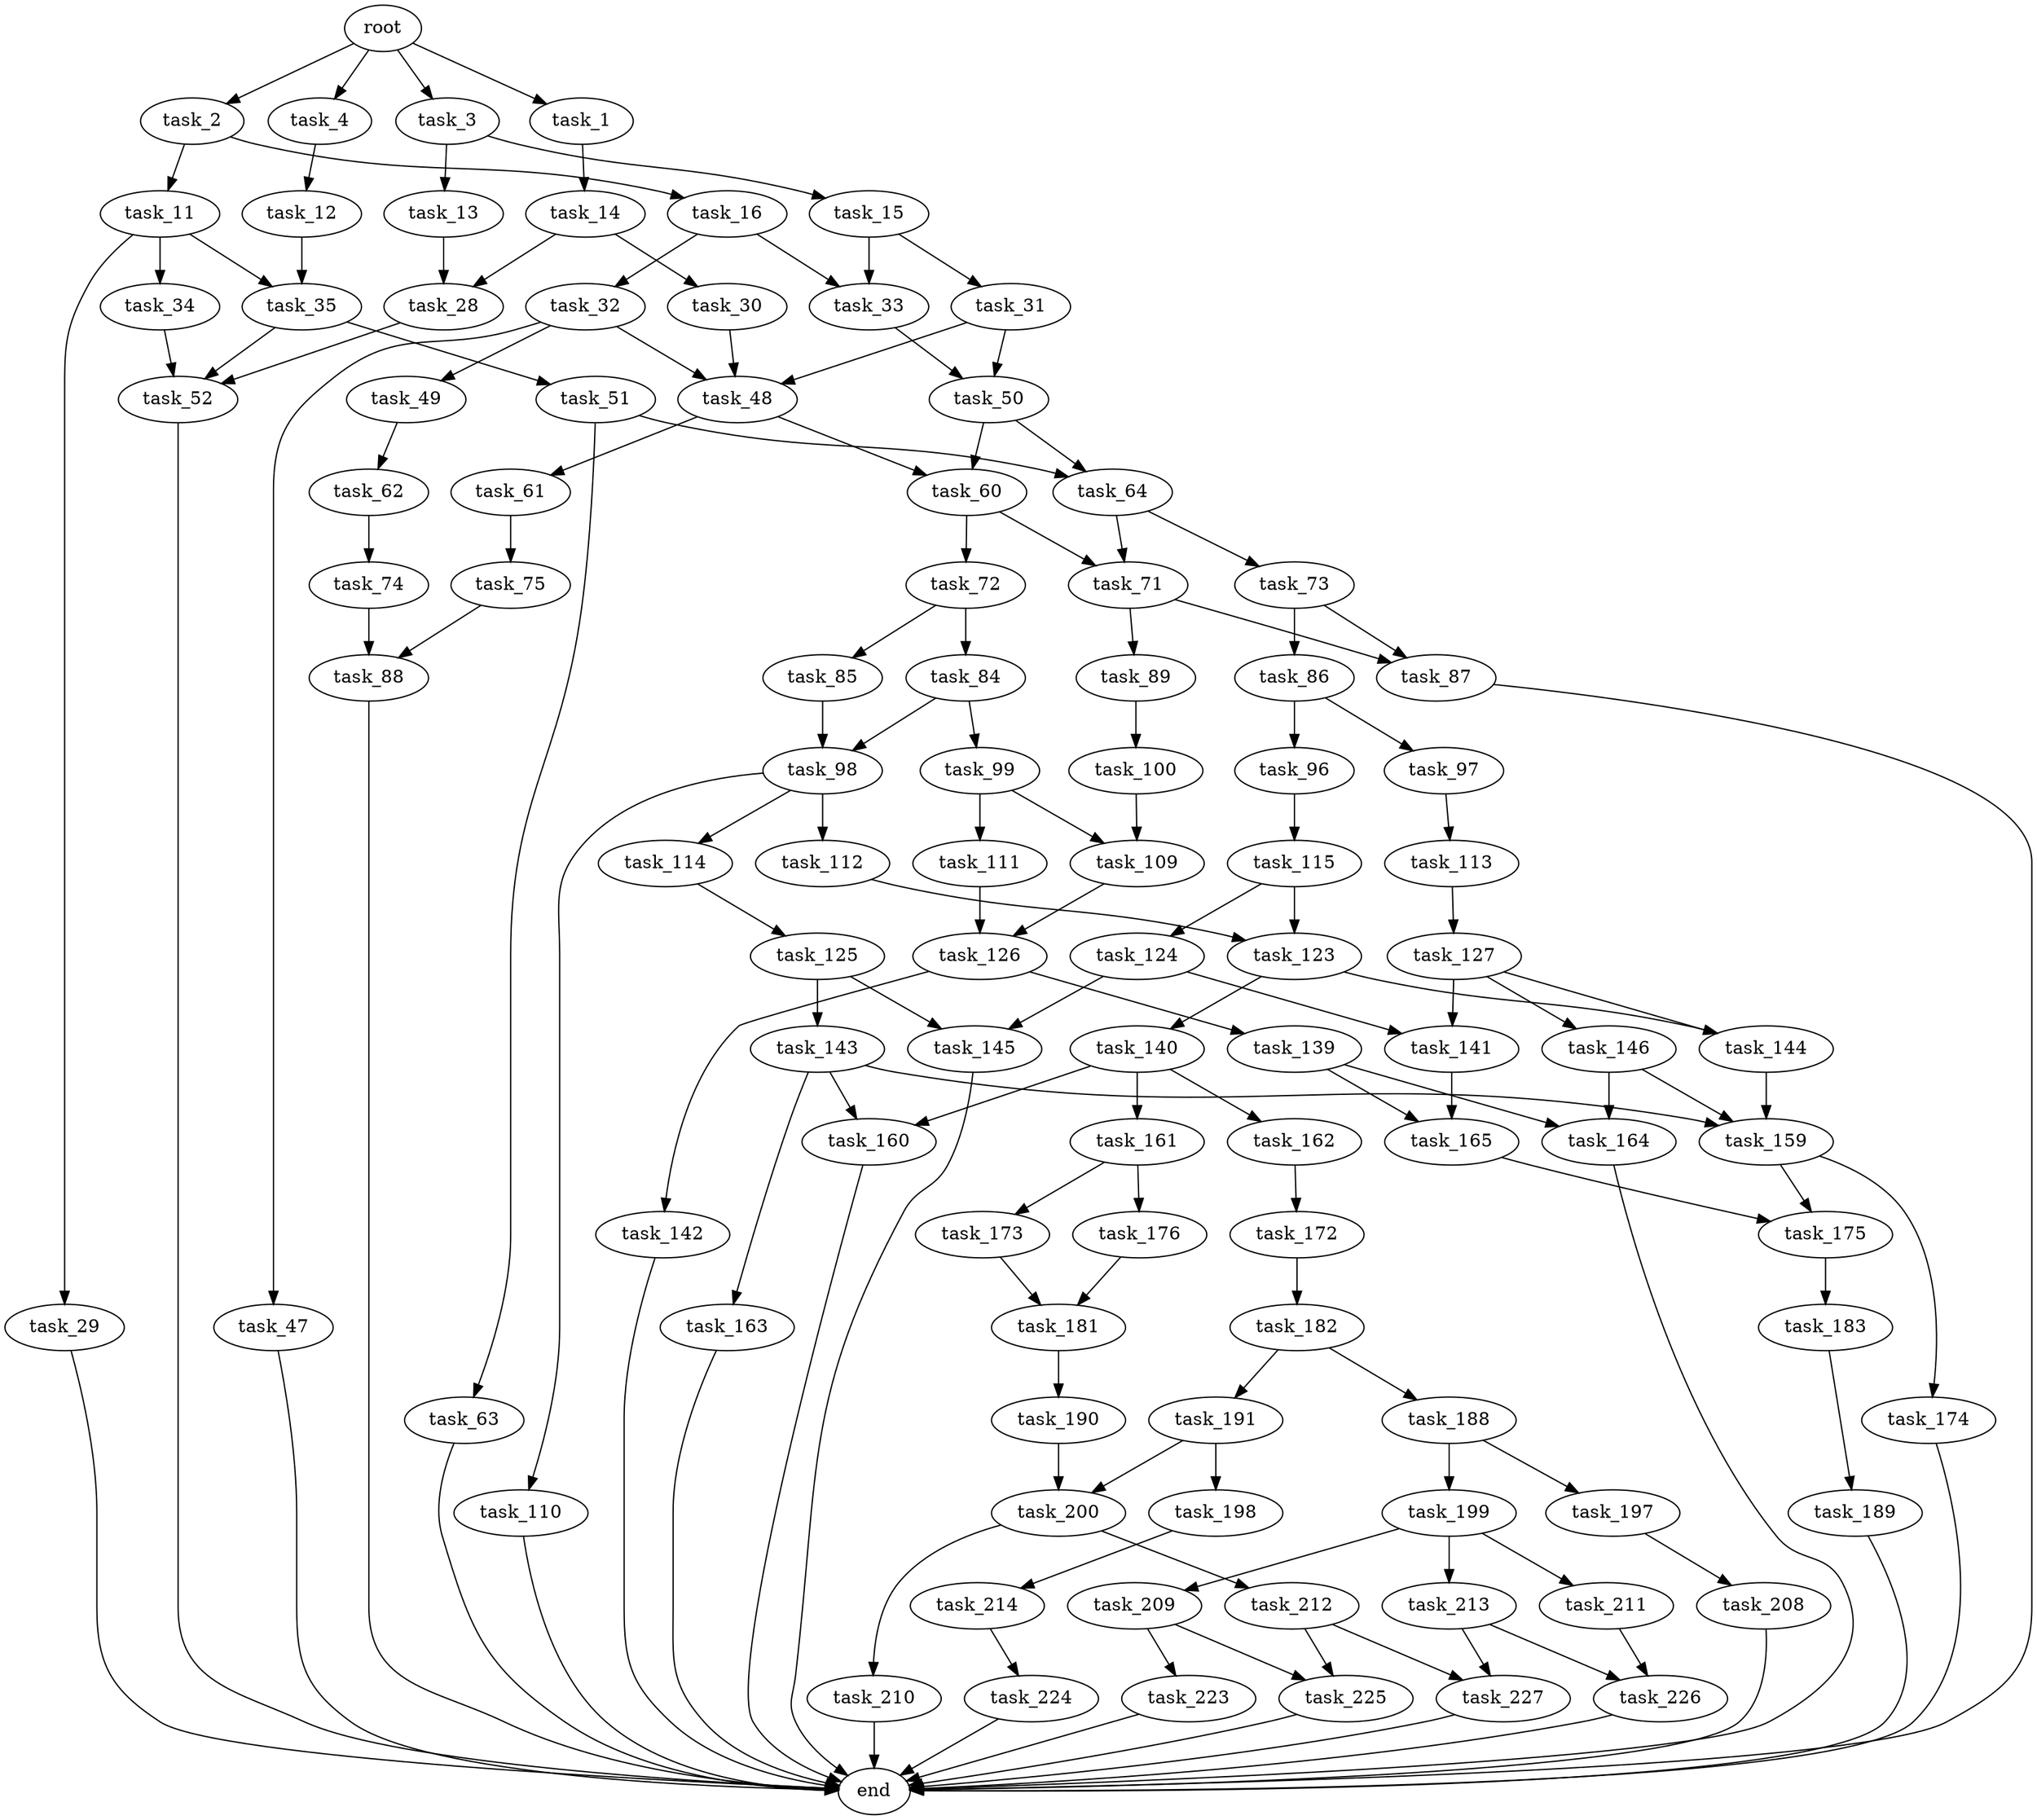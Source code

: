 digraph G {
  root [size="0.000000"];
  task_1 [size="230949188443.000000"];
  task_2 [size="547141764977.000000"];
  task_3 [size="36670823964.000000"];
  task_4 [size="549755813888.000000"];
  task_14 [size="18556128524.000000"];
  task_11 [size="57511558465.000000"];
  task_16 [size="13880122596.000000"];
  task_13 [size="428330577747.000000"];
  task_15 [size="73020521902.000000"];
  task_12 [size="296939592803.000000"];
  task_29 [size="191641871844.000000"];
  task_34 [size="516434492496.000000"];
  task_35 [size="134217728000.000000"];
  task_28 [size="231928233984.000000"];
  task_30 [size="95397717142.000000"];
  task_31 [size="486745000095.000000"];
  task_33 [size="603803534324.000000"];
  task_32 [size="782757789696.000000"];
  task_52 [size="2582201700.000000"];
  end [size="0.000000"];
  task_48 [size="3289470974.000000"];
  task_50 [size="246358118656.000000"];
  task_47 [size="22373624301.000000"];
  task_49 [size="400704168394.000000"];
  task_51 [size="68719476736.000000"];
  task_60 [size="961449194.000000"];
  task_61 [size="88323876252.000000"];
  task_62 [size="4301665161.000000"];
  task_64 [size="446135481637.000000"];
  task_63 [size="26585940804.000000"];
  task_71 [size="8889181926.000000"];
  task_72 [size="134217728000.000000"];
  task_75 [size="88104823769.000000"];
  task_74 [size="456758653047.000000"];
  task_73 [size="782757789696.000000"];
  task_87 [size="431207686147.000000"];
  task_89 [size="2932511386.000000"];
  task_84 [size="91146574704.000000"];
  task_85 [size="609657059428.000000"];
  task_86 [size="10831705977.000000"];
  task_88 [size="231928233984.000000"];
  task_98 [size="18982582686.000000"];
  task_99 [size="721073407399.000000"];
  task_96 [size="188619249042.000000"];
  task_97 [size="549755813888.000000"];
  task_100 [size="1073741824000.000000"];
  task_115 [size="12927394922.000000"];
  task_113 [size="68719476736.000000"];
  task_110 [size="6887206442.000000"];
  task_112 [size="127615455852.000000"];
  task_114 [size="8589934592.000000"];
  task_109 [size="368293445632.000000"];
  task_111 [size="134217728000.000000"];
  task_126 [size="782757789696.000000"];
  task_123 [size="135297699036.000000"];
  task_127 [size="42949954137.000000"];
  task_125 [size="134217728000.000000"];
  task_124 [size="7206038286.000000"];
  task_140 [size="41960192311.000000"];
  task_144 [size="231928233984.000000"];
  task_141 [size="109944390972.000000"];
  task_145 [size="331552214188.000000"];
  task_143 [size="198783324882.000000"];
  task_139 [size="17851677792.000000"];
  task_142 [size="368293445632.000000"];
  task_146 [size="28991029248.000000"];
  task_164 [size="208437206196.000000"];
  task_165 [size="549755813888.000000"];
  task_160 [size="12183443930.000000"];
  task_161 [size="368293445632.000000"];
  task_162 [size="51424085193.000000"];
  task_159 [size="8589934592.000000"];
  task_163 [size="299304312320.000000"];
  task_174 [size="8589934592.000000"];
  task_175 [size="337320350380.000000"];
  task_173 [size="4858990796.000000"];
  task_176 [size="41157501102.000000"];
  task_172 [size="28991029248.000000"];
  task_182 [size="549755813888.000000"];
  task_181 [size="23661021241.000000"];
  task_183 [size="31054157997.000000"];
  task_190 [size="14624475313.000000"];
  task_188 [size="1716275351.000000"];
  task_191 [size="72362096040.000000"];
  task_189 [size="5028938524.000000"];
  task_197 [size="134217728000.000000"];
  task_199 [size="8061716706.000000"];
  task_200 [size="1073741824000.000000"];
  task_198 [size="3223557204.000000"];
  task_208 [size="36934766297.000000"];
  task_214 [size="2110810541.000000"];
  task_209 [size="8747718826.000000"];
  task_211 [size="1073741824000.000000"];
  task_213 [size="7318413036.000000"];
  task_210 [size="5089065867.000000"];
  task_212 [size="78899452688.000000"];
  task_223 [size="68719476736.000000"];
  task_225 [size="231928233984.000000"];
  task_226 [size="9234833645.000000"];
  task_227 [size="7460547484.000000"];
  task_224 [size="285610368905.000000"];

  root -> task_1 [size="1.000000"];
  root -> task_2 [size="1.000000"];
  root -> task_3 [size="1.000000"];
  root -> task_4 [size="1.000000"];
  task_1 -> task_14 [size="209715200.000000"];
  task_2 -> task_11 [size="838860800.000000"];
  task_2 -> task_16 [size="838860800.000000"];
  task_3 -> task_13 [size="679477248.000000"];
  task_3 -> task_15 [size="679477248.000000"];
  task_4 -> task_12 [size="536870912.000000"];
  task_14 -> task_28 [size="411041792.000000"];
  task_14 -> task_30 [size="411041792.000000"];
  task_11 -> task_29 [size="75497472.000000"];
  task_11 -> task_34 [size="75497472.000000"];
  task_11 -> task_35 [size="75497472.000000"];
  task_16 -> task_32 [size="536870912.000000"];
  task_16 -> task_33 [size="536870912.000000"];
  task_13 -> task_28 [size="301989888.000000"];
  task_15 -> task_31 [size="209715200.000000"];
  task_15 -> task_33 [size="209715200.000000"];
  task_12 -> task_35 [size="411041792.000000"];
  task_29 -> end [size="1.000000"];
  task_34 -> task_52 [size="536870912.000000"];
  task_35 -> task_51 [size="209715200.000000"];
  task_35 -> task_52 [size="209715200.000000"];
  task_28 -> task_52 [size="301989888.000000"];
  task_30 -> task_48 [size="75497472.000000"];
  task_31 -> task_48 [size="411041792.000000"];
  task_31 -> task_50 [size="411041792.000000"];
  task_33 -> task_50 [size="838860800.000000"];
  task_32 -> task_47 [size="679477248.000000"];
  task_32 -> task_48 [size="679477248.000000"];
  task_32 -> task_49 [size="679477248.000000"];
  task_52 -> end [size="1.000000"];
  task_48 -> task_60 [size="411041792.000000"];
  task_48 -> task_61 [size="411041792.000000"];
  task_50 -> task_60 [size="536870912.000000"];
  task_50 -> task_64 [size="536870912.000000"];
  task_47 -> end [size="1.000000"];
  task_49 -> task_62 [size="838860800.000000"];
  task_51 -> task_63 [size="134217728.000000"];
  task_51 -> task_64 [size="134217728.000000"];
  task_60 -> task_71 [size="75497472.000000"];
  task_60 -> task_72 [size="75497472.000000"];
  task_61 -> task_75 [size="134217728.000000"];
  task_62 -> task_74 [size="75497472.000000"];
  task_64 -> task_71 [size="411041792.000000"];
  task_64 -> task_73 [size="411041792.000000"];
  task_63 -> end [size="1.000000"];
  task_71 -> task_87 [size="411041792.000000"];
  task_71 -> task_89 [size="411041792.000000"];
  task_72 -> task_84 [size="209715200.000000"];
  task_72 -> task_85 [size="209715200.000000"];
  task_75 -> task_88 [size="75497472.000000"];
  task_74 -> task_88 [size="411041792.000000"];
  task_73 -> task_86 [size="679477248.000000"];
  task_73 -> task_87 [size="679477248.000000"];
  task_87 -> end [size="1.000000"];
  task_89 -> task_100 [size="301989888.000000"];
  task_84 -> task_98 [size="134217728.000000"];
  task_84 -> task_99 [size="134217728.000000"];
  task_85 -> task_98 [size="411041792.000000"];
  task_86 -> task_96 [size="301989888.000000"];
  task_86 -> task_97 [size="301989888.000000"];
  task_88 -> end [size="1.000000"];
  task_98 -> task_110 [size="301989888.000000"];
  task_98 -> task_112 [size="301989888.000000"];
  task_98 -> task_114 [size="301989888.000000"];
  task_99 -> task_109 [size="679477248.000000"];
  task_99 -> task_111 [size="679477248.000000"];
  task_96 -> task_115 [size="411041792.000000"];
  task_97 -> task_113 [size="536870912.000000"];
  task_100 -> task_109 [size="838860800.000000"];
  task_115 -> task_123 [size="301989888.000000"];
  task_115 -> task_124 [size="301989888.000000"];
  task_113 -> task_127 [size="134217728.000000"];
  task_110 -> end [size="1.000000"];
  task_112 -> task_123 [size="134217728.000000"];
  task_114 -> task_125 [size="33554432.000000"];
  task_109 -> task_126 [size="411041792.000000"];
  task_111 -> task_126 [size="209715200.000000"];
  task_126 -> task_139 [size="679477248.000000"];
  task_126 -> task_142 [size="679477248.000000"];
  task_123 -> task_140 [size="134217728.000000"];
  task_123 -> task_144 [size="134217728.000000"];
  task_127 -> task_141 [size="679477248.000000"];
  task_127 -> task_144 [size="679477248.000000"];
  task_127 -> task_146 [size="679477248.000000"];
  task_125 -> task_143 [size="209715200.000000"];
  task_125 -> task_145 [size="209715200.000000"];
  task_124 -> task_141 [size="411041792.000000"];
  task_124 -> task_145 [size="411041792.000000"];
  task_140 -> task_160 [size="679477248.000000"];
  task_140 -> task_161 [size="679477248.000000"];
  task_140 -> task_162 [size="679477248.000000"];
  task_144 -> task_159 [size="301989888.000000"];
  task_141 -> task_165 [size="134217728.000000"];
  task_145 -> end [size="1.000000"];
  task_143 -> task_159 [size="411041792.000000"];
  task_143 -> task_160 [size="411041792.000000"];
  task_143 -> task_163 [size="411041792.000000"];
  task_139 -> task_164 [size="536870912.000000"];
  task_139 -> task_165 [size="536870912.000000"];
  task_142 -> end [size="1.000000"];
  task_146 -> task_159 [size="75497472.000000"];
  task_146 -> task_164 [size="75497472.000000"];
  task_164 -> end [size="1.000000"];
  task_165 -> task_175 [size="536870912.000000"];
  task_160 -> end [size="1.000000"];
  task_161 -> task_173 [size="411041792.000000"];
  task_161 -> task_176 [size="411041792.000000"];
  task_162 -> task_172 [size="75497472.000000"];
  task_159 -> task_174 [size="33554432.000000"];
  task_159 -> task_175 [size="33554432.000000"];
  task_163 -> end [size="1.000000"];
  task_174 -> end [size="1.000000"];
  task_175 -> task_183 [size="536870912.000000"];
  task_173 -> task_181 [size="301989888.000000"];
  task_176 -> task_181 [size="33554432.000000"];
  task_172 -> task_182 [size="75497472.000000"];
  task_182 -> task_188 [size="536870912.000000"];
  task_182 -> task_191 [size="536870912.000000"];
  task_181 -> task_190 [size="838860800.000000"];
  task_183 -> task_189 [size="838860800.000000"];
  task_190 -> task_200 [size="33554432.000000"];
  task_188 -> task_197 [size="33554432.000000"];
  task_188 -> task_199 [size="33554432.000000"];
  task_191 -> task_198 [size="134217728.000000"];
  task_191 -> task_200 [size="134217728.000000"];
  task_189 -> end [size="1.000000"];
  task_197 -> task_208 [size="209715200.000000"];
  task_199 -> task_209 [size="134217728.000000"];
  task_199 -> task_211 [size="134217728.000000"];
  task_199 -> task_213 [size="134217728.000000"];
  task_200 -> task_210 [size="838860800.000000"];
  task_200 -> task_212 [size="838860800.000000"];
  task_198 -> task_214 [size="75497472.000000"];
  task_208 -> end [size="1.000000"];
  task_214 -> task_224 [size="33554432.000000"];
  task_209 -> task_223 [size="301989888.000000"];
  task_209 -> task_225 [size="301989888.000000"];
  task_211 -> task_226 [size="838860800.000000"];
  task_213 -> task_226 [size="134217728.000000"];
  task_213 -> task_227 [size="134217728.000000"];
  task_210 -> end [size="1.000000"];
  task_212 -> task_225 [size="209715200.000000"];
  task_212 -> task_227 [size="209715200.000000"];
  task_223 -> end [size="1.000000"];
  task_225 -> end [size="1.000000"];
  task_226 -> end [size="1.000000"];
  task_227 -> end [size="1.000000"];
  task_224 -> end [size="1.000000"];
}
